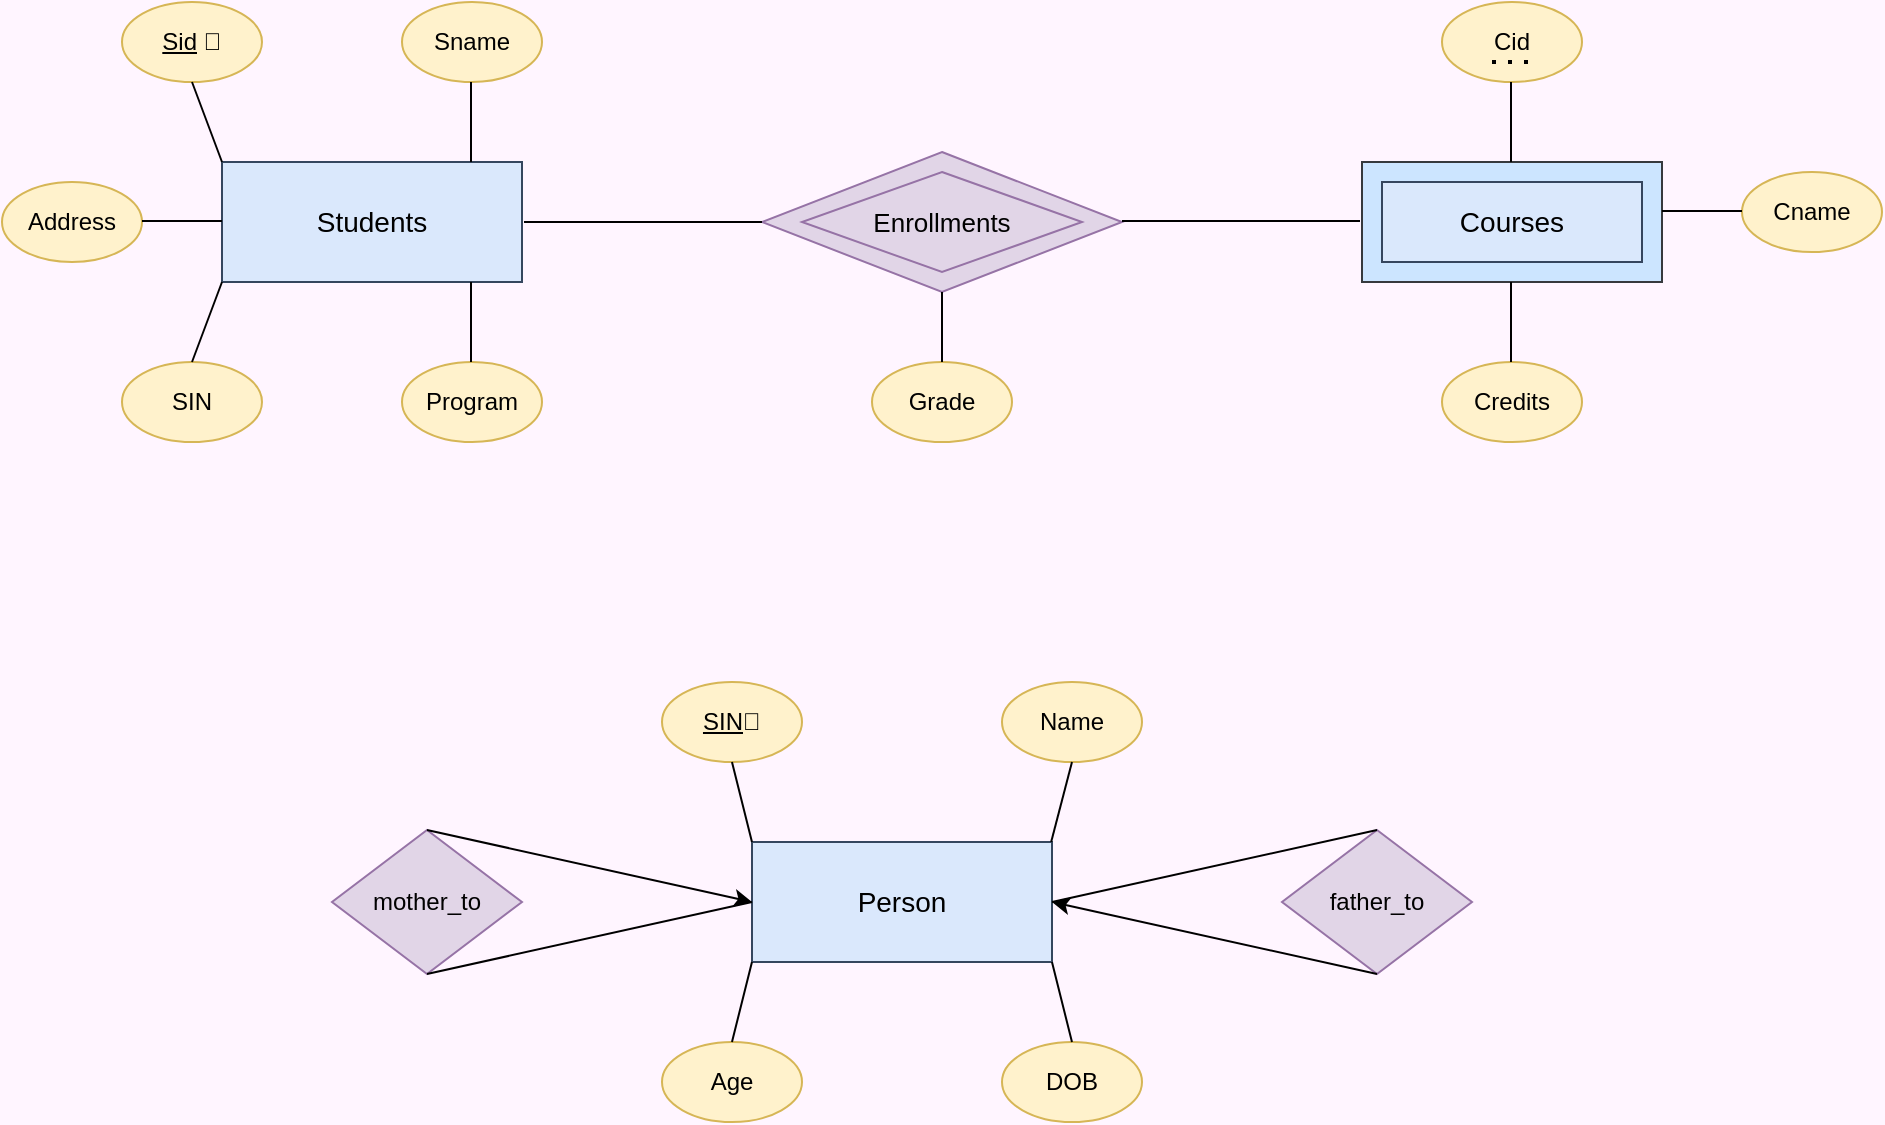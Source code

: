 <mxfile version="14.4.2" type="github" pages="3"><diagram id="Xpjurr1UUX11JgVy3nbl" name="Page-1"><mxGraphModel dx="1577" dy="925" grid="0" gridSize="10" guides="1" tooltips="1" connect="1" arrows="1" fold="1" page="1" pageScale="1" pageWidth="1100" pageHeight="850" background="#FFF5FF" math="0" shadow="0"><root><mxCell id="0"/><mxCell id="1" parent="0"/><mxCell id="ZvW_otJJ3RSzkJRUTOD2-8" value="" style="rhombus;whiteSpace=wrap;html=1;fillColor=#e1d5e7;strokeColor=#9673a6;" vertex="1" parent="1"><mxGeometry x="460" y="215" width="180" height="70" as="geometry"/></mxCell><mxCell id="ZvW_otJJ3RSzkJRUTOD2-3" value="&lt;font style=&quot;font-size: 14px&quot;&gt;Students&lt;/font&gt;" style="rounded=0;whiteSpace=wrap;html=1;fillColor=#dae8fc;strokeColor=#35465E;" vertex="1" parent="1"><mxGeometry x="190" y="220" width="150" height="60" as="geometry"/></mxCell><mxCell id="ZvW_otJJ3RSzkJRUTOD2-4" value="" style="rounded=0;whiteSpace=wrap;html=1;fillColor=#cce5ff;strokeColor=#36393d;" vertex="1" parent="1"><mxGeometry x="760" y="220" width="150" height="60" as="geometry"/></mxCell><mxCell id="ZvW_otJJ3RSzkJRUTOD2-5" value="&lt;font style=&quot;font-size: 14px&quot;&gt;Courses&lt;/font&gt;" style="rounded=0;whiteSpace=wrap;html=1;fillColor=#dae8fc;strokeColor=#35465E;" vertex="1" parent="1"><mxGeometry x="770" y="230" width="130" height="40" as="geometry"/></mxCell><mxCell id="ZvW_otJJ3RSzkJRUTOD2-9" value="&lt;font style=&quot;font-size: 13px&quot;&gt;Enrollments&lt;/font&gt;" style="rhombus;whiteSpace=wrap;html=1;fillColor=#e1d5e7;strokeColor=#9673a6;" vertex="1" parent="1"><mxGeometry x="480" y="225" width="140" height="50" as="geometry"/></mxCell><mxCell id="ZvW_otJJ3RSzkJRUTOD2-10" value="Grade" style="ellipse;whiteSpace=wrap;html=1;strokeColor=#d6b656;fillColor=#fff2cc;" vertex="1" parent="1"><mxGeometry x="515" y="320" width="70" height="40" as="geometry"/></mxCell><mxCell id="ZvW_otJJ3RSzkJRUTOD2-11" value="Credits" style="ellipse;whiteSpace=wrap;html=1;strokeColor=#d6b656;fillColor=#fff2cc;" vertex="1" parent="1"><mxGeometry x="800" y="320" width="70" height="40" as="geometry"/></mxCell><mxCell id="ZvW_otJJ3RSzkJRUTOD2-12" value="&lt;div align=&quot;center&quot;&gt;Cid&lt;br&gt;&lt;/div&gt;" style="ellipse;whiteSpace=wrap;html=1;strokeColor=#d6b656;fillColor=#fff2cc;" vertex="1" parent="1"><mxGeometry x="800" y="140" width="70" height="40" as="geometry"/></mxCell><mxCell id="ZvW_otJJ3RSzkJRUTOD2-13" value="Cname" style="ellipse;whiteSpace=wrap;html=1;strokeColor=#d6b656;fillColor=#fff2cc;" vertex="1" parent="1"><mxGeometry x="950" y="225" width="70" height="40" as="geometry"/></mxCell><mxCell id="ZvW_otJJ3RSzkJRUTOD2-14" value="Address" style="ellipse;whiteSpace=wrap;html=1;strokeColor=#d6b656;fillColor=#fff2cc;" vertex="1" parent="1"><mxGeometry x="80" y="230" width="70" height="40" as="geometry"/></mxCell><mxCell id="ZvW_otJJ3RSzkJRUTOD2-15" value="Program" style="ellipse;whiteSpace=wrap;html=1;strokeColor=#d6b656;fillColor=#fff2cc;" vertex="1" parent="1"><mxGeometry x="280" y="320" width="70" height="40" as="geometry"/></mxCell><mxCell id="ZvW_otJJ3RSzkJRUTOD2-16" value="Sname" style="ellipse;whiteSpace=wrap;html=1;strokeColor=#d6b656;fillColor=#fff2cc;" vertex="1" parent="1"><mxGeometry x="280" y="140" width="70" height="40" as="geometry"/></mxCell><mxCell id="ZvW_otJJ3RSzkJRUTOD2-17" value="SIN" style="ellipse;whiteSpace=wrap;html=1;strokeColor=#d6b656;fillColor=#fff2cc;" vertex="1" parent="1"><mxGeometry x="140" y="320" width="70" height="40" as="geometry"/></mxCell><mxCell id="ZvW_otJJ3RSzkJRUTOD2-18" value="&lt;div align=&quot;center&quot;&gt;&lt;u&gt;Sid&lt;/u&gt; 🔑&lt;/div&gt;" style="ellipse;whiteSpace=wrap;html=1;strokeColor=#d6b656;fillColor=#fff2cc;align=center;" vertex="1" parent="1"><mxGeometry x="140" y="140" width="70" height="40" as="geometry"/></mxCell><mxCell id="ZvW_otJJ3RSzkJRUTOD2-22" value="" style="endArrow=none;html=1;" edge="1" parent="1"><mxGeometry width="50" height="50" relative="1" as="geometry"><mxPoint x="314.5" y="220" as="sourcePoint"/><mxPoint x="314.5" y="180" as="targetPoint"/></mxGeometry></mxCell><mxCell id="ZvW_otJJ3RSzkJRUTOD2-23" value="" style="endArrow=none;html=1;" edge="1" parent="1"><mxGeometry width="50" height="50" relative="1" as="geometry"><mxPoint x="834.5" y="220" as="sourcePoint"/><mxPoint x="834.5" y="180" as="targetPoint"/></mxGeometry></mxCell><mxCell id="ZvW_otJJ3RSzkJRUTOD2-24" value="" style="endArrow=none;html=1;" edge="1" parent="1"><mxGeometry width="50" height="50" relative="1" as="geometry"><mxPoint x="314.5" y="320" as="sourcePoint"/><mxPoint x="314.5" y="280" as="targetPoint"/></mxGeometry></mxCell><mxCell id="ZvW_otJJ3RSzkJRUTOD2-25" value="" style="endArrow=none;html=1;" edge="1" parent="1"><mxGeometry width="50" height="50" relative="1" as="geometry"><mxPoint x="834.5" y="320" as="sourcePoint"/><mxPoint x="834.5" y="280" as="targetPoint"/></mxGeometry></mxCell><mxCell id="ZvW_otJJ3RSzkJRUTOD2-26" value="" style="endArrow=none;html=1;" edge="1" parent="1"><mxGeometry width="50" height="50" relative="1" as="geometry"><mxPoint x="190" y="249.5" as="sourcePoint"/><mxPoint x="150" y="249.5" as="targetPoint"/></mxGeometry></mxCell><mxCell id="ZvW_otJJ3RSzkJRUTOD2-28" value="" style="endArrow=none;html=1;" edge="1" parent="1"><mxGeometry width="50" height="50" relative="1" as="geometry"><mxPoint x="950" y="244.5" as="sourcePoint"/><mxPoint x="910" y="244.5" as="targetPoint"/></mxGeometry></mxCell><mxCell id="ZvW_otJJ3RSzkJRUTOD2-29" value="" style="endArrow=none;html=1;exitX=0.5;exitY=0;exitDx=0;exitDy=0;" edge="1" parent="1" source="ZvW_otJJ3RSzkJRUTOD2-10"><mxGeometry width="50" height="50" relative="1" as="geometry"><mxPoint x="550" y="325" as="sourcePoint"/><mxPoint x="550" y="285" as="targetPoint"/></mxGeometry></mxCell><mxCell id="ZvW_otJJ3RSzkJRUTOD2-30" value="" style="endArrow=none;html=1;entryX=0.5;entryY=1;entryDx=0;entryDy=0;" edge="1" parent="1" target="ZvW_otJJ3RSzkJRUTOD2-18"><mxGeometry width="50" height="50" relative="1" as="geometry"><mxPoint x="190" y="220" as="sourcePoint"/><mxPoint x="180" y="180" as="targetPoint"/></mxGeometry></mxCell><mxCell id="ZvW_otJJ3RSzkJRUTOD2-31" value="" style="endArrow=none;html=1;exitX=0.5;exitY=0;exitDx=0;exitDy=0;" edge="1" parent="1" source="ZvW_otJJ3RSzkJRUTOD2-17"><mxGeometry width="50" height="50" relative="1" as="geometry"><mxPoint x="190" y="320" as="sourcePoint"/><mxPoint x="190" y="280" as="targetPoint"/></mxGeometry></mxCell><mxCell id="ZvW_otJJ3RSzkJRUTOD2-32" value="" style="endArrow=none;dashed=1;html=1;dashPattern=1 3;strokeWidth=2;" edge="1" parent="1"><mxGeometry width="50" height="50" relative="1" as="geometry"><mxPoint x="825" y="170" as="sourcePoint"/><mxPoint x="845" y="170" as="targetPoint"/></mxGeometry></mxCell><mxCell id="ZvW_otJJ3RSzkJRUTOD2-33" value="" style="endArrow=none;html=1;" edge="1" parent="1"><mxGeometry width="50" height="50" relative="1" as="geometry"><mxPoint x="460" y="250" as="sourcePoint"/><mxPoint x="341" y="250" as="targetPoint"/></mxGeometry></mxCell><mxCell id="ZvW_otJJ3RSzkJRUTOD2-34" value="" style="endArrow=none;html=1;" edge="1" parent="1"><mxGeometry width="50" height="50" relative="1" as="geometry"><mxPoint x="759" y="249.5" as="sourcePoint"/><mxPoint x="640" y="249.5" as="targetPoint"/></mxGeometry></mxCell><mxCell id="ZvW_otJJ3RSzkJRUTOD2-35" value="&lt;font style=&quot;font-size: 14px&quot;&gt;Person&lt;/font&gt;" style="rounded=0;whiteSpace=wrap;html=1;fillColor=#dae8fc;strokeColor=#35465E;" vertex="1" parent="1"><mxGeometry x="455" y="560" width="150" height="60" as="geometry"/></mxCell><mxCell id="ZvW_otJJ3RSzkJRUTOD2-36" value="father_to" style="rhombus;whiteSpace=wrap;html=1;strokeColor=#9673a6;fillColor=#e1d5e7;" vertex="1" parent="1"><mxGeometry x="720" y="554" width="95" height="72" as="geometry"/></mxCell><mxCell id="ZvW_otJJ3RSzkJRUTOD2-37" value="mother_to" style="rhombus;whiteSpace=wrap;html=1;strokeColor=#9673a6;fillColor=#e1d5e7;" vertex="1" parent="1"><mxGeometry x="245" y="554" width="95" height="72" as="geometry"/></mxCell><mxCell id="ZvW_otJJ3RSzkJRUTOD2-41" value="" style="endArrow=none;html=1;entryX=0;entryY=0.5;entryDx=0;entryDy=0;exitX=0.5;exitY=1;exitDx=0;exitDy=0;" edge="1" parent="1" source="ZvW_otJJ3RSzkJRUTOD2-37" target="ZvW_otJJ3RSzkJRUTOD2-35"><mxGeometry width="50" height="50" relative="1" as="geometry"><mxPoint x="300" y="626" as="sourcePoint"/><mxPoint x="340" y="576" as="targetPoint"/></mxGeometry></mxCell><mxCell id="ZvW_otJJ3RSzkJRUTOD2-42" value="" style="endArrow=none;html=1;exitX=1;exitY=0.5;exitDx=0;exitDy=0;entryX=0.5;entryY=0;entryDx=0;entryDy=0;" edge="1" parent="1" source="ZvW_otJJ3RSzkJRUTOD2-35" target="ZvW_otJJ3RSzkJRUTOD2-36"><mxGeometry width="50" height="50" relative="1" as="geometry"><mxPoint x="670" y="514" as="sourcePoint"/><mxPoint x="770" y="554" as="targetPoint"/></mxGeometry></mxCell><mxCell id="ZvW_otJJ3RSzkJRUTOD2-44" value="Name" style="ellipse;whiteSpace=wrap;html=1;strokeColor=#d6b656;fillColor=#fff2cc;" vertex="1" parent="1"><mxGeometry x="580" y="480" width="70" height="40" as="geometry"/></mxCell><mxCell id="ZvW_otJJ3RSzkJRUTOD2-45" value="DOB" style="ellipse;whiteSpace=wrap;html=1;strokeColor=#d6b656;fillColor=#fff2cc;" vertex="1" parent="1"><mxGeometry x="580" y="660" width="70" height="40" as="geometry"/></mxCell><mxCell id="ZvW_otJJ3RSzkJRUTOD2-46" value="Age" style="ellipse;whiteSpace=wrap;html=1;strokeColor=#d6b656;fillColor=#fff2cc;" vertex="1" parent="1"><mxGeometry x="410" y="660" width="70" height="40" as="geometry"/></mxCell><mxCell id="ZvW_otJJ3RSzkJRUTOD2-47" value="&lt;u&gt;SIN&lt;/u&gt;🔑" style="ellipse;whiteSpace=wrap;html=1;strokeColor=#d6b656;fillColor=#fff2cc;" vertex="1" parent="1"><mxGeometry x="410" y="480" width="70" height="40" as="geometry"/></mxCell><mxCell id="ZvW_otJJ3RSzkJRUTOD2-48" value="" style="endArrow=classic;html=1;entryX=0;entryY=0.5;entryDx=0;entryDy=0;exitX=0.5;exitY=0;exitDx=0;exitDy=0;" edge="1" parent="1" source="ZvW_otJJ3RSzkJRUTOD2-37" target="ZvW_otJJ3RSzkJRUTOD2-35"><mxGeometry width="50" height="50" relative="1" as="geometry"><mxPoint x="330" y="530" as="sourcePoint"/><mxPoint x="340" y="504" as="targetPoint"/></mxGeometry></mxCell><mxCell id="ZvW_otJJ3RSzkJRUTOD2-49" value="" style="endArrow=classic;html=1;exitX=0.5;exitY=1;exitDx=0;exitDy=0;" edge="1" parent="1" source="ZvW_otJJ3RSzkJRUTOD2-36"><mxGeometry width="50" height="50" relative="1" as="geometry"><mxPoint x="555" y="640" as="sourcePoint"/><mxPoint x="605" y="590" as="targetPoint"/></mxGeometry></mxCell><mxCell id="ZvW_otJJ3RSzkJRUTOD2-50" value="" style="endArrow=none;html=1;exitX=0;exitY=0;exitDx=0;exitDy=0;entryX=0.5;entryY=1;entryDx=0;entryDy=0;" edge="1" parent="1" source="ZvW_otJJ3RSzkJRUTOD2-35" target="ZvW_otJJ3RSzkJRUTOD2-47"><mxGeometry width="50" height="50" relative="1" as="geometry"><mxPoint x="405" y="570" as="sourcePoint"/><mxPoint x="455" y="520" as="targetPoint"/></mxGeometry></mxCell><mxCell id="ZvW_otJJ3RSzkJRUTOD2-51" value="" style="endArrow=none;html=1;exitX=0.5;exitY=0;exitDx=0;exitDy=0;" edge="1" parent="1" source="ZvW_otJJ3RSzkJRUTOD2-45"><mxGeometry width="50" height="50" relative="1" as="geometry"><mxPoint x="605" y="660" as="sourcePoint"/><mxPoint x="605" y="620" as="targetPoint"/></mxGeometry></mxCell><mxCell id="ZvW_otJJ3RSzkJRUTOD2-52" value="" style="endArrow=none;html=1;" edge="1" parent="1"><mxGeometry width="50" height="50" relative="1" as="geometry"><mxPoint x="445" y="660" as="sourcePoint"/><mxPoint x="455" y="620" as="targetPoint"/></mxGeometry></mxCell><mxCell id="ZvW_otJJ3RSzkJRUTOD2-53" value="" style="endArrow=none;html=1;exitX=0;exitY=0;exitDx=0;exitDy=0;entryX=0.5;entryY=1;entryDx=0;entryDy=0;" edge="1" parent="1" target="ZvW_otJJ3RSzkJRUTOD2-44"><mxGeometry width="50" height="50" relative="1" as="geometry"><mxPoint x="604.58" y="560" as="sourcePoint"/><mxPoint x="604.58" y="520" as="targetPoint"/></mxGeometry></mxCell></root></mxGraphModel></diagram><diagram id="9PdBmgyRmucAfSjx_AmN" name="Page-2"><mxGraphModel dx="946" dy="555" grid="0" gridSize="10" guides="1" tooltips="1" connect="1" arrows="1" fold="1" page="1" pageScale="1" pageWidth="850" pageHeight="1100" background="#FFF5FF" math="0" shadow="0"><root><mxCell id="i47hV-yjjk3QhV9T4PhS-0"/><mxCell id="i47hV-yjjk3QhV9T4PhS-1" parent="i47hV-yjjk3QhV9T4PhS-0"/><mxCell id="mCXKnaDgwwiUEPN92Nwy-0" value="&lt;font style=&quot;font-size: 14px&quot;&gt;Person&lt;/font&gt;" style="rounded=0;whiteSpace=wrap;html=1;fillColor=#dae8fc;strokeColor=#35465E;" vertex="1" parent="i47hV-yjjk3QhV9T4PhS-1"><mxGeometry x="350" y="120" width="150" height="60" as="geometry"/></mxCell><mxCell id="mCXKnaDgwwiUEPN92Nwy-1" value="father_to" style="rhombus;whiteSpace=wrap;html=1;strokeColor=#9673a6;fillColor=#e1d5e7;" vertex="1" parent="i47hV-yjjk3QhV9T4PhS-1"><mxGeometry x="615" y="114" width="95" height="72" as="geometry"/></mxCell><mxCell id="mCXKnaDgwwiUEPN92Nwy-2" value="mother_to" style="rhombus;whiteSpace=wrap;html=1;strokeColor=#9673a6;fillColor=#e1d5e7;" vertex="1" parent="i47hV-yjjk3QhV9T4PhS-1"><mxGeometry x="140" y="114" width="95" height="72" as="geometry"/></mxCell><mxCell id="mCXKnaDgwwiUEPN92Nwy-3" value="" style="endArrow=none;html=1;entryX=0;entryY=0.5;entryDx=0;entryDy=0;exitX=0.5;exitY=1;exitDx=0;exitDy=0;" edge="1" parent="i47hV-yjjk3QhV9T4PhS-1" source="mCXKnaDgwwiUEPN92Nwy-2" target="mCXKnaDgwwiUEPN92Nwy-0"><mxGeometry width="50" height="50" relative="1" as="geometry"><mxPoint x="195" y="186" as="sourcePoint"/><mxPoint x="235" y="136" as="targetPoint"/></mxGeometry></mxCell><mxCell id="mCXKnaDgwwiUEPN92Nwy-4" value="" style="endArrow=none;html=1;exitX=1;exitY=0.5;exitDx=0;exitDy=0;entryX=0.5;entryY=0;entryDx=0;entryDy=0;" edge="1" parent="i47hV-yjjk3QhV9T4PhS-1" source="mCXKnaDgwwiUEPN92Nwy-0" target="mCXKnaDgwwiUEPN92Nwy-1"><mxGeometry width="50" height="50" relative="1" as="geometry"><mxPoint x="565" y="74" as="sourcePoint"/><mxPoint x="665" y="114" as="targetPoint"/></mxGeometry></mxCell><mxCell id="mCXKnaDgwwiUEPN92Nwy-5" value="Name" style="ellipse;whiteSpace=wrap;html=1;strokeColor=#d6b656;fillColor=#fff2cc;" vertex="1" parent="i47hV-yjjk3QhV9T4PhS-1"><mxGeometry x="475" y="40" width="70" height="40" as="geometry"/></mxCell><mxCell id="mCXKnaDgwwiUEPN92Nwy-6" value="DOB" style="ellipse;whiteSpace=wrap;html=1;strokeColor=#d6b656;fillColor=#fff2cc;" vertex="1" parent="i47hV-yjjk3QhV9T4PhS-1"><mxGeometry x="475" y="220" width="70" height="40" as="geometry"/></mxCell><mxCell id="mCXKnaDgwwiUEPN92Nwy-7" value="Age" style="ellipse;whiteSpace=wrap;html=1;strokeColor=#d6b656;fillColor=#fff2cc;" vertex="1" parent="i47hV-yjjk3QhV9T4PhS-1"><mxGeometry x="305" y="220" width="70" height="40" as="geometry"/></mxCell><mxCell id="mCXKnaDgwwiUEPN92Nwy-8" value="&lt;u&gt;SIN&lt;/u&gt;🔑" style="ellipse;whiteSpace=wrap;html=1;strokeColor=#d6b656;fillColor=#fff2cc;" vertex="1" parent="i47hV-yjjk3QhV9T4PhS-1"><mxGeometry x="305" y="40" width="70" height="40" as="geometry"/></mxCell><mxCell id="mCXKnaDgwwiUEPN92Nwy-9" value="" style="endArrow=classic;html=1;entryX=0;entryY=0.5;entryDx=0;entryDy=0;exitX=0.5;exitY=0;exitDx=0;exitDy=0;" edge="1" parent="i47hV-yjjk3QhV9T4PhS-1" source="mCXKnaDgwwiUEPN92Nwy-2" target="mCXKnaDgwwiUEPN92Nwy-0"><mxGeometry width="50" height="50" relative="1" as="geometry"><mxPoint x="225" y="90" as="sourcePoint"/><mxPoint x="235" y="64" as="targetPoint"/></mxGeometry></mxCell><mxCell id="mCXKnaDgwwiUEPN92Nwy-10" value="" style="endArrow=classic;html=1;exitX=0.5;exitY=1;exitDx=0;exitDy=0;" edge="1" parent="i47hV-yjjk3QhV9T4PhS-1" source="mCXKnaDgwwiUEPN92Nwy-1"><mxGeometry width="50" height="50" relative="1" as="geometry"><mxPoint x="450" y="200" as="sourcePoint"/><mxPoint x="500" y="150" as="targetPoint"/></mxGeometry></mxCell><mxCell id="mCXKnaDgwwiUEPN92Nwy-11" value="" style="endArrow=none;html=1;exitX=0;exitY=0;exitDx=0;exitDy=0;entryX=0.5;entryY=1;entryDx=0;entryDy=0;" edge="1" parent="i47hV-yjjk3QhV9T4PhS-1" source="mCXKnaDgwwiUEPN92Nwy-0" target="mCXKnaDgwwiUEPN92Nwy-8"><mxGeometry width="50" height="50" relative="1" as="geometry"><mxPoint x="300" y="130" as="sourcePoint"/><mxPoint x="350" y="80" as="targetPoint"/></mxGeometry></mxCell><mxCell id="mCXKnaDgwwiUEPN92Nwy-12" value="" style="endArrow=none;html=1;exitX=0.5;exitY=0;exitDx=0;exitDy=0;" edge="1" parent="i47hV-yjjk3QhV9T4PhS-1" source="mCXKnaDgwwiUEPN92Nwy-6"><mxGeometry width="50" height="50" relative="1" as="geometry"><mxPoint x="500" y="220" as="sourcePoint"/><mxPoint x="500" y="180" as="targetPoint"/></mxGeometry></mxCell><mxCell id="mCXKnaDgwwiUEPN92Nwy-13" value="" style="endArrow=none;html=1;" edge="1" parent="i47hV-yjjk3QhV9T4PhS-1"><mxGeometry width="50" height="50" relative="1" as="geometry"><mxPoint x="340" y="220" as="sourcePoint"/><mxPoint x="350" y="180" as="targetPoint"/></mxGeometry></mxCell><mxCell id="mCXKnaDgwwiUEPN92Nwy-14" value="" style="endArrow=none;html=1;exitX=0;exitY=0;exitDx=0;exitDy=0;entryX=0.5;entryY=1;entryDx=0;entryDy=0;" edge="1" parent="i47hV-yjjk3QhV9T4PhS-1" target="mCXKnaDgwwiUEPN92Nwy-5"><mxGeometry width="50" height="50" relative="1" as="geometry"><mxPoint x="499.58" y="120" as="sourcePoint"/><mxPoint x="499.58" y="80" as="targetPoint"/></mxGeometry></mxCell><mxCell id="ks4_TvOPOUBOhkW7se-B-0" value="Female" style="rounded=0;whiteSpace=wrap;html=1;fillColor=#dae8fc;strokeColor=#35465E;" vertex="1" parent="i47hV-yjjk3QhV9T4PhS-1"><mxGeometry x="300" y="310" width="115" height="40" as="geometry"/></mxCell><mxCell id="ks4_TvOPOUBOhkW7se-B-1" value="Male" style="rounded=0;whiteSpace=wrap;html=1;fillColor=#dae8fc;strokeColor=#35465E;" vertex="1" parent="i47hV-yjjk3QhV9T4PhS-1"><mxGeometry x="440" y="310" width="115" height="40" as="geometry"/></mxCell><mxCell id="ks4_TvOPOUBOhkW7se-B-2" value="" style="endArrow=none;html=1;" edge="1" parent="i47hV-yjjk3QhV9T4PhS-1" source="ks4_TvOPOUBOhkW7se-B-7"><mxGeometry width="50" height="50" relative="1" as="geometry"><mxPoint x="400" y="310" as="sourcePoint"/><mxPoint x="400" y="180" as="targetPoint"/></mxGeometry></mxCell><mxCell id="ks4_TvOPOUBOhkW7se-B-3" value="" style="endArrow=none;html=1;" edge="1" parent="i47hV-yjjk3QhV9T4PhS-1" source="ks4_TvOPOUBOhkW7se-B-6"><mxGeometry width="50" height="50" relative="1" as="geometry"><mxPoint x="450" y="310" as="sourcePoint"/><mxPoint x="450" y="180" as="targetPoint"/></mxGeometry></mxCell><mxCell id="ks4_TvOPOUBOhkW7se-B-7" value="" style="triangle;whiteSpace=wrap;html=1;strokeColor=#82b366;fillColor=#d5e8d4;rotation=-90;" vertex="1" parent="i47hV-yjjk3QhV9T4PhS-1"><mxGeometry x="390" y="260" width="20" height="30" as="geometry"/></mxCell><mxCell id="ks4_TvOPOUBOhkW7se-B-9" value="" style="endArrow=none;html=1;" edge="1" parent="i47hV-yjjk3QhV9T4PhS-1" target="ks4_TvOPOUBOhkW7se-B-7"><mxGeometry width="50" height="50" relative="1" as="geometry"><mxPoint x="400" y="310" as="sourcePoint"/><mxPoint x="400" y="180" as="targetPoint"/></mxGeometry></mxCell><mxCell id="ks4_TvOPOUBOhkW7se-B-6" value="" style="triangle;whiteSpace=wrap;html=1;strokeColor=#82b366;fillColor=#d5e8d4;rotation=-90;" vertex="1" parent="i47hV-yjjk3QhV9T4PhS-1"><mxGeometry x="440" y="260" width="20" height="30" as="geometry"/></mxCell><mxCell id="ks4_TvOPOUBOhkW7se-B-10" value="" style="endArrow=none;html=1;" edge="1" parent="i47hV-yjjk3QhV9T4PhS-1" target="ks4_TvOPOUBOhkW7se-B-6"><mxGeometry width="50" height="50" relative="1" as="geometry"><mxPoint x="450" y="310" as="sourcePoint"/><mxPoint x="450" y="180" as="targetPoint"/></mxGeometry></mxCell><mxCell id="ks4_TvOPOUBOhkW7se-B-11" value="Mother" style="rounded=0;whiteSpace=wrap;html=1;fillColor=#dae8fc;strokeColor=#35465E;" vertex="1" parent="i47hV-yjjk3QhV9T4PhS-1"><mxGeometry x="220" y="400" width="140" height="60" as="geometry"/></mxCell><mxCell id="ks4_TvOPOUBOhkW7se-B-12" value="Father" style="rounded=0;whiteSpace=wrap;html=1;fillColor=#dae8fc;strokeColor=#35465E;" vertex="1" parent="i47hV-yjjk3QhV9T4PhS-1"><mxGeometry x="500" y="400" width="140" height="60" as="geometry"/></mxCell><mxCell id="ks4_TvOPOUBOhkW7se-B-13" value="" style="endArrow=classic;html=1;entryX=0;entryY=0;entryDx=0;entryDy=0;exitX=0.5;exitY=1;exitDx=0;exitDy=0;" edge="1" parent="i47hV-yjjk3QhV9T4PhS-1" source="mCXKnaDgwwiUEPN92Nwy-2" target="ks4_TvOPOUBOhkW7se-B-11"><mxGeometry width="50" height="50" relative="1" as="geometry"><mxPoint x="180" y="200" as="sourcePoint"/><mxPoint x="235" y="136" as="targetPoint"/></mxGeometry></mxCell><mxCell id="ks4_TvOPOUBOhkW7se-B-14" value="" style="endArrow=classic;html=1;entryX=1;entryY=0;entryDx=0;entryDy=0;exitX=0.5;exitY=1;exitDx=0;exitDy=0;" edge="1" parent="i47hV-yjjk3QhV9T4PhS-1" source="mCXKnaDgwwiUEPN92Nwy-1" target="ks4_TvOPOUBOhkW7se-B-12"><mxGeometry width="50" height="50" relative="1" as="geometry"><mxPoint x="680" y="200" as="sourcePoint"/><mxPoint x="710" y="136" as="targetPoint"/></mxGeometry></mxCell><mxCell id="ks4_TvOPOUBOhkW7se-B-15" value="" style="endArrow=none;html=1;" edge="1" parent="i47hV-yjjk3QhV9T4PhS-1" source="ks4_TvOPOUBOhkW7se-B-5"><mxGeometry width="50" height="50" relative="1" as="geometry"><mxPoint x="340" y="400" as="sourcePoint"/><mxPoint x="340" y="350" as="targetPoint"/></mxGeometry></mxCell><mxCell id="ks4_TvOPOUBOhkW7se-B-16" value="" style="endArrow=none;html=1;" edge="1" parent="i47hV-yjjk3QhV9T4PhS-1"><mxGeometry width="50" height="50" relative="1" as="geometry"><mxPoint x="520" y="400" as="sourcePoint"/><mxPoint x="520" y="350" as="targetPoint"/></mxGeometry></mxCell><mxCell id="ks4_TvOPOUBOhkW7se-B-5" value="" style="triangle;whiteSpace=wrap;html=1;strokeColor=#82b366;fillColor=#d5e8d4;rotation=-90;" vertex="1" parent="i47hV-yjjk3QhV9T4PhS-1"><mxGeometry x="330" y="360" width="20" height="30" as="geometry"/></mxCell><mxCell id="ks4_TvOPOUBOhkW7se-B-17" value="" style="endArrow=none;html=1;" edge="1" parent="i47hV-yjjk3QhV9T4PhS-1" target="ks4_TvOPOUBOhkW7se-B-5"><mxGeometry width="50" height="50" relative="1" as="geometry"><mxPoint x="340" y="400" as="sourcePoint"/><mxPoint x="340" y="350" as="targetPoint"/></mxGeometry></mxCell><mxCell id="ks4_TvOPOUBOhkW7se-B-4" value="" style="triangle;whiteSpace=wrap;html=1;strokeColor=#82b366;fillColor=#d5e8d4;rotation=-90;" vertex="1" parent="i47hV-yjjk3QhV9T4PhS-1"><mxGeometry x="510" y="360" width="20" height="30" as="geometry"/></mxCell></root></mxGraphModel></diagram><diagram id="L8AgYxDGihjd2XhEuHv5" name="Page-3"><mxGraphModel dx="1113" dy="653" grid="0" gridSize="10" guides="1" tooltips="1" connect="1" arrows="1" fold="1" page="1" pageScale="1" pageWidth="850" pageHeight="1100" background="#FFF5FF" math="0" shadow="0"><root><mxCell id="qX97QtAPDgrYE5suip78-0"/><mxCell id="qX97QtAPDgrYE5suip78-1" parent="qX97QtAPDgrYE5suip78-0"/><mxCell id="dZS2Kp8Ahea7su9l9SFe-6" value="" style="endArrow=classic;html=1;entryX=1;entryY=0;entryDx=0;entryDy=0;" edge="1" parent="qX97QtAPDgrYE5suip78-1" target="zypdrYKFxrbD8OdEvypc-2"><mxGeometry width="50" height="50" relative="1" as="geometry"><mxPoint x="600" y="300" as="sourcePoint"/><mxPoint x="650" y="250" as="targetPoint"/></mxGeometry></mxCell><mxCell id="LPexTBwrya2XY3eLMTOe-2" value="" style="endArrow=none;html=1;exitX=1;exitY=0;exitDx=0;exitDy=0;entryX=0;entryY=1;entryDx=0;entryDy=0;" edge="1" parent="qX97QtAPDgrYE5suip78-1" source="OM9LIehoACjtC1kF-PAm-0" target="zypdrYKFxrbD8OdEvypc-0"><mxGeometry width="50" height="50" relative="1" as="geometry"><mxPoint x="400" y="280" as="sourcePoint"/><mxPoint x="320" y="200" as="targetPoint"/></mxGeometry></mxCell><mxCell id="zypdrYKFxrbD8OdEvypc-0" value="&lt;font style=&quot;font-size: 16px&quot;&gt;F&lt;/font&gt;" style="rounded=0;whiteSpace=wrap;html=1;fillColor=#dae8fc;strokeColor=#35465E;" vertex="1" parent="qX97QtAPDgrYE5suip78-1"><mxGeometry x="385" y="120" width="80" height="60" as="geometry"/></mxCell><mxCell id="zypdrYKFxrbD8OdEvypc-1" value="&lt;font style=&quot;font-size: 16px&quot;&gt;G&lt;/font&gt;" style="rounded=0;whiteSpace=wrap;html=1;fillColor=#dae8fc;strokeColor=#35465E;" vertex="1" parent="qX97QtAPDgrYE5suip78-1"><mxGeometry x="600" y="240" width="80" height="60" as="geometry"/></mxCell><mxCell id="zypdrYKFxrbD8OdEvypc-2" value="&lt;font style=&quot;font-size: 16px&quot;&gt;H&lt;/font&gt;" style="rounded=0;whiteSpace=wrap;html=1;fillColor=#dae8fc;strokeColor=#35465E;" vertex="1" parent="qX97QtAPDgrYE5suip78-1"><mxGeometry x="385" y="350" width="80" height="60" as="geometry"/></mxCell><mxCell id="N6y0L0K8UFXB_XYsILX7-0" value="&lt;div align=&quot;center&quot;&gt;&lt;u&gt;c&lt;/u&gt; 🔑&lt;/div&gt;" style="ellipse;whiteSpace=wrap;html=1;strokeColor=#d6b656;fillColor=#fff2cc;align=center;" vertex="1" parent="qX97QtAPDgrYE5suip78-1"><mxGeometry x="300" y="60" width="60" height="30" as="geometry"/></mxCell><mxCell id="N6y0L0K8UFXB_XYsILX7-1" value="d" style="ellipse;whiteSpace=wrap;html=1;strokeColor=#d6b656;fillColor=#fff2cc;align=center;" vertex="1" parent="qX97QtAPDgrYE5suip78-1"><mxGeometry x="490" y="60" width="60" height="30" as="geometry"/></mxCell><mxCell id="N6y0L0K8UFXB_XYsILX7-2" value="e" style="ellipse;whiteSpace=wrap;html=1;strokeColor=#d6b656;fillColor=#fff2cc;align=center;" vertex="1" parent="qX97QtAPDgrYE5suip78-1"><mxGeometry x="710" y="180" width="60" height="30" as="geometry"/></mxCell><mxCell id="N6y0L0K8UFXB_XYsILX7-3" value="&lt;div align=&quot;center&quot;&gt;&lt;u&gt;g &lt;/u&gt;🔑&lt;/div&gt;" style="ellipse;whiteSpace=wrap;html=1;strokeColor=#d6b656;fillColor=#fff2cc;align=center;" vertex="1" parent="qX97QtAPDgrYE5suip78-1"><mxGeometry x="300" y="440" width="60" height="30" as="geometry"/></mxCell><mxCell id="N6y0L0K8UFXB_XYsILX7-4" value="h" style="ellipse;whiteSpace=wrap;html=1;strokeColor=#d6b656;fillColor=#fff2cc;align=center;" vertex="1" parent="qX97QtAPDgrYE5suip78-1"><mxGeometry x="490" y="440" width="60" height="30" as="geometry"/></mxCell><mxCell id="OM9LIehoACjtC1kF-PAm-0" value="" style="rounded=0;whiteSpace=wrap;html=1;fillColor=#cce5ff;strokeColor=#36393d;" vertex="1" parent="qX97QtAPDgrYE5suip78-1"><mxGeometry x="170" y="240" width="80" height="60" as="geometry"/></mxCell><mxCell id="4jyc1zU4LIXYl5EhRzw--0" value="&lt;font style=&quot;font-size: 16px&quot;&gt;E&lt;/font&gt;" style="rounded=0;whiteSpace=wrap;html=1;fillColor=#dae8fc;strokeColor=#35465E;" vertex="1" parent="qX97QtAPDgrYE5suip78-1"><mxGeometry x="180" y="250" width="60" height="40" as="geometry"/></mxCell><mxCell id="OM9LIehoACjtC1kF-PAm-2" value="&lt;u&gt;a&lt;/u&gt;" style="ellipse;whiteSpace=wrap;html=1;strokeColor=#d6b656;fillColor=#fff2cc;align=center;" vertex="1" parent="qX97QtAPDgrYE5suip78-1"><mxGeometry x="80" y="180" width="60" height="30" as="geometry"/></mxCell><mxCell id="OM9LIehoACjtC1kF-PAm-3" value="b" style="ellipse;whiteSpace=wrap;html=1;strokeColor=#d6b656;fillColor=#fff2cc;align=center;" vertex="1" parent="qX97QtAPDgrYE5suip78-1"><mxGeometry x="80" y="330" width="60" height="30" as="geometry"/></mxCell><mxCell id="OM9LIehoACjtC1kF-PAm-4" value="" style="endArrow=none;html=1;exitX=1;exitY=0;exitDx=0;exitDy=0;" edge="1" parent="qX97QtAPDgrYE5suip78-1" source="zypdrYKFxrbD8OdEvypc-0"><mxGeometry width="50" height="50" relative="1" as="geometry"><mxPoint x="470" y="120" as="sourcePoint"/><mxPoint x="520" y="90" as="targetPoint"/></mxGeometry></mxCell><mxCell id="OM9LIehoACjtC1kF-PAm-5" value="" style="endArrow=none;html=1;exitX=1;exitY=0;exitDx=0;exitDy=0;" edge="1" parent="qX97QtAPDgrYE5suip78-1"><mxGeometry width="50" height="50" relative="1" as="geometry"><mxPoint x="680" y="240" as="sourcePoint"/><mxPoint x="735" y="210" as="targetPoint"/></mxGeometry></mxCell><mxCell id="OM9LIehoACjtC1kF-PAm-6" value="" style="endArrow=none;html=1;exitX=1;exitY=0;exitDx=0;exitDy=0;" edge="1" parent="qX97QtAPDgrYE5suip78-1"><mxGeometry width="50" height="50" relative="1" as="geometry"><mxPoint x="330" y="440" as="sourcePoint"/><mxPoint x="385" y="410" as="targetPoint"/></mxGeometry></mxCell><mxCell id="OM9LIehoACjtC1kF-PAm-7" value="" style="endArrow=none;html=1;exitX=1;exitY=0;exitDx=0;exitDy=0;" edge="1" parent="qX97QtAPDgrYE5suip78-1"><mxGeometry width="50" height="50" relative="1" as="geometry"><mxPoint x="115" y="330" as="sourcePoint"/><mxPoint x="170" y="300" as="targetPoint"/></mxGeometry></mxCell><mxCell id="OM9LIehoACjtC1kF-PAm-8" value="" style="endArrow=none;html=1;exitX=0;exitY=0;exitDx=0;exitDy=0;" edge="1" parent="qX97QtAPDgrYE5suip78-1" source="OM9LIehoACjtC1kF-PAm-0"><mxGeometry width="50" height="50" relative="1" as="geometry"><mxPoint x="60" y="260" as="sourcePoint"/><mxPoint x="110" y="210" as="targetPoint"/></mxGeometry></mxCell><mxCell id="OM9LIehoACjtC1kF-PAm-9" value="" style="endArrow=none;html=1;exitX=0;exitY=0;exitDx=0;exitDy=0;" edge="1" parent="qX97QtAPDgrYE5suip78-1"><mxGeometry width="50" height="50" relative="1" as="geometry"><mxPoint x="525" y="440" as="sourcePoint"/><mxPoint x="465" y="410" as="targetPoint"/></mxGeometry></mxCell><mxCell id="OM9LIehoACjtC1kF-PAm-10" value="" style="endArrow=none;html=1;exitX=0;exitY=0;exitDx=0;exitDy=0;" edge="1" parent="qX97QtAPDgrYE5suip78-1" source="zypdrYKFxrbD8OdEvypc-0"><mxGeometry width="50" height="50" relative="1" as="geometry"><mxPoint x="370" y="120" as="sourcePoint"/><mxPoint x="330" y="90" as="targetPoint"/></mxGeometry></mxCell><mxCell id="LPexTBwrya2XY3eLMTOe-0" value="" style="rhombus;whiteSpace=wrap;html=1;fillColor=#e1d5e7;strokeColor=#9673a6;" vertex="1" parent="qX97QtAPDgrYE5suip78-1"><mxGeometry x="280" y="190" width="60" height="50" as="geometry"/></mxCell><mxCell id="LPexTBwrya2XY3eLMTOe-1" value="R" style="rhombus;whiteSpace=wrap;html=1;fillColor=#e1d5e7;strokeColor=#9673a6;" vertex="1" parent="qX97QtAPDgrYE5suip78-1"><mxGeometry x="285.62" y="195" width="48.75" height="40" as="geometry"/></mxCell><mxCell id="LPexTBwrya2XY3eLMTOe-3" value="" style="endArrow=none;html=1;" edge="1" parent="qX97QtAPDgrYE5suip78-1"><mxGeometry width="50" height="50" relative="1" as="geometry"><mxPoint x="380" y="210" as="sourcePoint"/><mxPoint x="360" y="170" as="targetPoint"/><Array as="points"><mxPoint x="390" y="180"/></Array></mxGeometry></mxCell><mxCell id="LPexTBwrya2XY3eLMTOe-4" value="" style="endArrow=none;html=1;entryX=0;entryY=0.5;entryDx=0;entryDy=0;" edge="1" parent="qX97QtAPDgrYE5suip78-1" target="zypdrYKFxrbD8OdEvypc-1"><mxGeometry width="50" height="50" relative="1" as="geometry"><mxPoint x="250" y="270" as="sourcePoint"/><mxPoint x="300" y="220" as="targetPoint"/></mxGeometry></mxCell><mxCell id="dZS2Kp8Ahea7su9l9SFe-3" value="" style="triangle;whiteSpace=wrap;html=1;strokeColor=#82b366;fillColor=#d5e8d4;rotation=-90;" vertex="1" parent="qX97QtAPDgrYE5suip78-1"><mxGeometry x="415" y="255" width="20" height="30" as="geometry"/></mxCell><mxCell id="dZS2Kp8Ahea7su9l9SFe-4" value="S" style="rhombus;whiteSpace=wrap;html=1;fillColor=#e1d5e7;strokeColor=#9673a6;" vertex="1" parent="qX97QtAPDgrYE5suip78-1"><mxGeometry x="510" y="300" width="60" height="50" as="geometry"/></mxCell><mxCell id="dZS2Kp8Ahea7su9l9SFe-7" value="f" style="ellipse;whiteSpace=wrap;html=1;strokeColor=#d6b656;fillColor=#fff2cc;align=center;" vertex="1" parent="qX97QtAPDgrYE5suip78-1"><mxGeometry x="570" y="365" width="60" height="30" as="geometry"/></mxCell><mxCell id="dZS2Kp8Ahea7su9l9SFe-8" value="" style="endArrow=none;html=1;entryX=0.5;entryY=0;entryDx=0;entryDy=0;exitX=1;exitY=1;exitDx=0;exitDy=0;" edge="1" parent="qX97QtAPDgrYE5suip78-1" source="dZS2Kp8Ahea7su9l9SFe-4" target="dZS2Kp8Ahea7su9l9SFe-7"><mxGeometry width="50" height="50" relative="1" as="geometry"><mxPoint x="570" y="340" as="sourcePoint"/><mxPoint x="590" y="360" as="targetPoint"/></mxGeometry></mxCell></root></mxGraphModel></diagram></mxfile>
